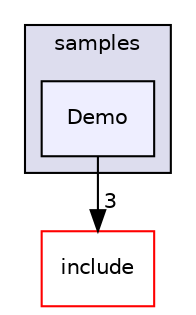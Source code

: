 digraph "c++/3rdParty/plog/samples/Demo" {
  bgcolor=transparent;
  compound=true
  node [ fontsize="10", fontname="Helvetica"];
  edge [ labelfontsize="10", labelfontname="Helvetica"];
  subgraph clusterdir_8d03fde5493a5e8d8675f397fdf6800f {
    graph [ bgcolor="#ddddee", pencolor="black", label="samples" fontname="Helvetica", fontsize="10", URL="dir_8d03fde5493a5e8d8675f397fdf6800f.html"]
  dir_3fc7edeb99abccd1335a5734c46ba0d2 [shape=box, label="Demo", style="filled", fillcolor="#eeeeff", pencolor="black", URL="dir_3fc7edeb99abccd1335a5734c46ba0d2.html"];
  }
  dir_05ea78ffc4ddc4f6d9a6448a24f50fa8 [shape=box label="include" color="red" URL="dir_05ea78ffc4ddc4f6d9a6448a24f50fa8.html"];
  dir_3fc7edeb99abccd1335a5734c46ba0d2->dir_05ea78ffc4ddc4f6d9a6448a24f50fa8 [headlabel="3", labeldistance=1.5 headhref="dir_000012_000027.html"];
}
